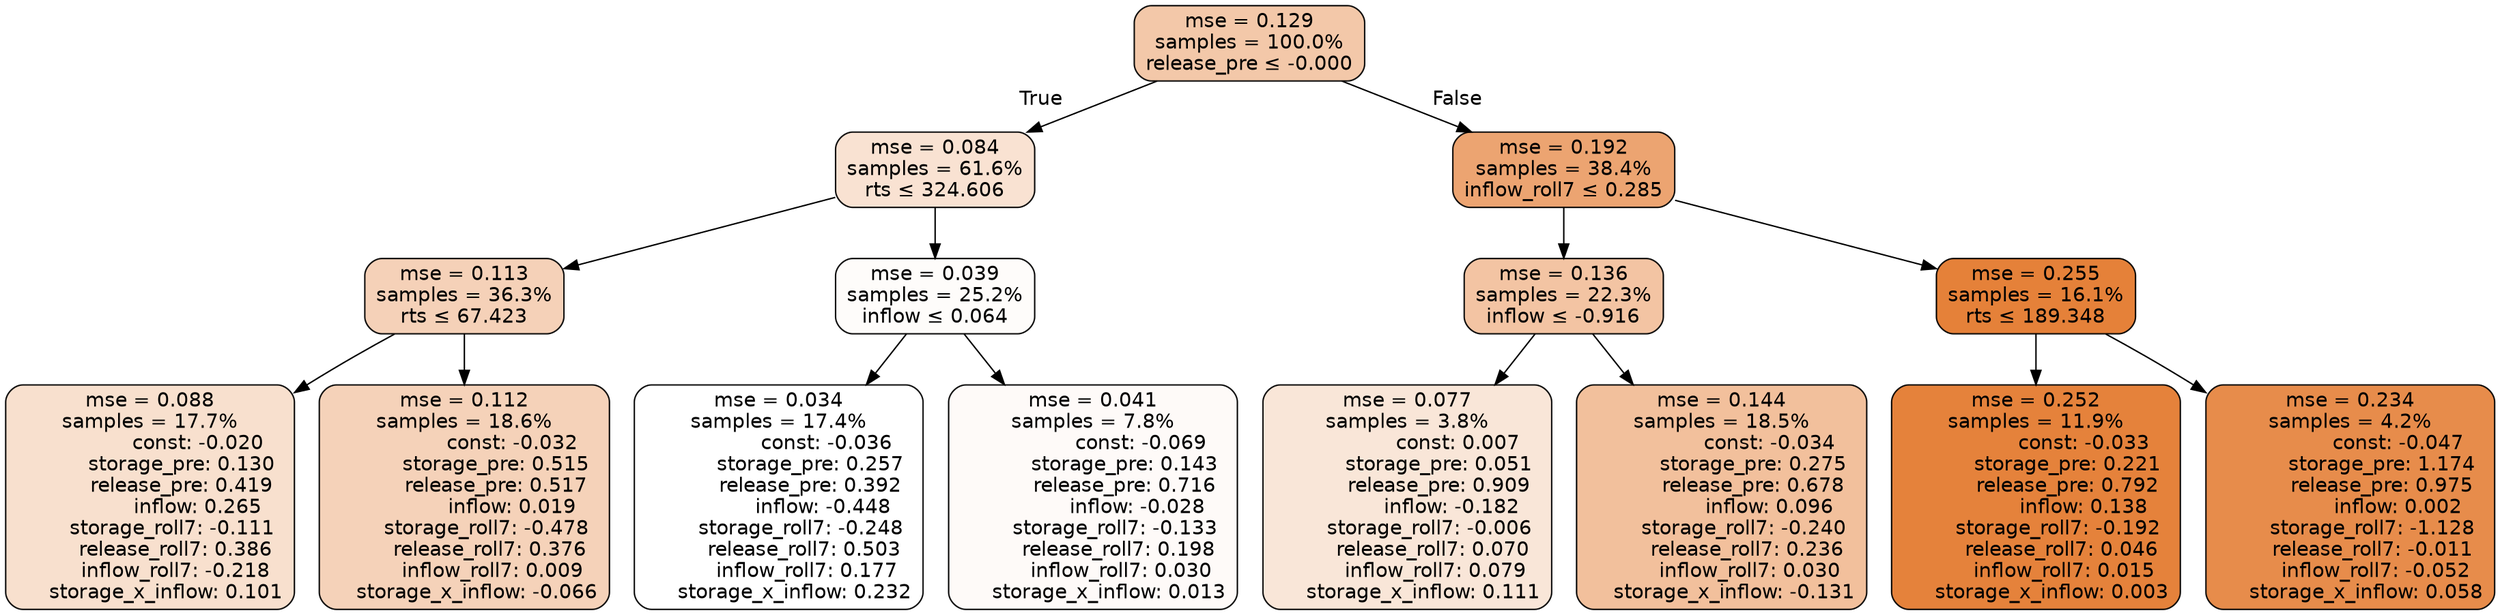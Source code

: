 digraph tree {
bgcolor="transparent"
node [shape=rectangle, style="filled, rounded", color="black", fontname=helvetica] ;
edge [fontname=helvetica] ;
	"0" [label="mse = 0.129
samples = 100.0%
release_pre &le; -0.000", fillcolor="#f3c8a9"]
	"1" [label="mse = 0.084
samples = 61.6%
rts &le; 324.606", fillcolor="#f9e2d2"]
	"2" [label="mse = 0.113
samples = 36.3%
rts &le; 67.423", fillcolor="#f5d1b8"]
	"3" [label="mse = 0.088
samples = 17.7%
               const: -0.020
          storage_pre: 0.130
          release_pre: 0.419
               inflow: 0.265
       storage_roll7: -0.111
        release_roll7: 0.386
        inflow_roll7: -0.218
     storage_x_inflow: 0.101", fillcolor="#f8e0ce"]
	"4" [label="mse = 0.112
samples = 18.6%
               const: -0.032
          storage_pre: 0.515
          release_pre: 0.517
               inflow: 0.019
       storage_roll7: -0.478
        release_roll7: 0.376
         inflow_roll7: 0.009
    storage_x_inflow: -0.066", fillcolor="#f5d2b9"]
	"5" [label="mse = 0.039
samples = 25.2%
inflow &le; 0.064", fillcolor="#fefcfa"]
	"6" [label="mse = 0.034
samples = 17.4%
               const: -0.036
          storage_pre: 0.257
          release_pre: 0.392
              inflow: -0.448
       storage_roll7: -0.248
        release_roll7: 0.503
         inflow_roll7: 0.177
     storage_x_inflow: 0.232", fillcolor="#ffffff"]
	"7" [label="mse = 0.041
samples = 7.8%
               const: -0.069
          storage_pre: 0.143
          release_pre: 0.716
              inflow: -0.028
       storage_roll7: -0.133
        release_roll7: 0.198
         inflow_roll7: 0.030
     storage_x_inflow: 0.013", fillcolor="#fefaf8"]
	"8" [label="mse = 0.192
samples = 38.4%
inflow_roll7 &le; 0.285", fillcolor="#eca471"]
	"9" [label="mse = 0.136
samples = 22.3%
inflow &le; -0.916", fillcolor="#f3c4a3"]
	"10" [label="mse = 0.077
samples = 3.8%
                const: 0.007
          storage_pre: 0.051
          release_pre: 0.909
              inflow: -0.182
       storage_roll7: -0.006
        release_roll7: 0.070
         inflow_roll7: 0.079
     storage_x_inflow: 0.111", fillcolor="#f9e6d8"]
	"11" [label="mse = 0.144
samples = 18.5%
               const: -0.034
          storage_pre: 0.275
          release_pre: 0.678
               inflow: 0.096
       storage_roll7: -0.240
        release_roll7: 0.236
         inflow_roll7: 0.030
    storage_x_inflow: -0.131", fillcolor="#f2c09c"]
	"12" [label="mse = 0.255
samples = 16.1%
rts &le; 189.348", fillcolor="#e58139"]
	"13" [label="mse = 0.252
samples = 11.9%
               const: -0.033
          storage_pre: 0.221
          release_pre: 0.792
               inflow: 0.138
       storage_roll7: -0.192
        release_roll7: 0.046
         inflow_roll7: 0.015
     storage_x_inflow: 0.003", fillcolor="#e5823b"]
	"14" [label="mse = 0.234
samples = 4.2%
               const: -0.047
          storage_pre: 1.174
          release_pre: 0.975
               inflow: 0.002
       storage_roll7: -1.128
       release_roll7: -0.011
        inflow_roll7: -0.052
     storage_x_inflow: 0.058", fillcolor="#e78c4b"]

	"0" -> "1" [labeldistance=2.5, labelangle=45, headlabel="True"]
	"1" -> "2"
	"2" -> "3"
	"2" -> "4"
	"1" -> "5"
	"5" -> "6"
	"5" -> "7"
	"0" -> "8" [labeldistance=2.5, labelangle=-45, headlabel="False"]
	"8" -> "9"
	"9" -> "10"
	"9" -> "11"
	"8" -> "12"
	"12" -> "13"
	"12" -> "14"
}